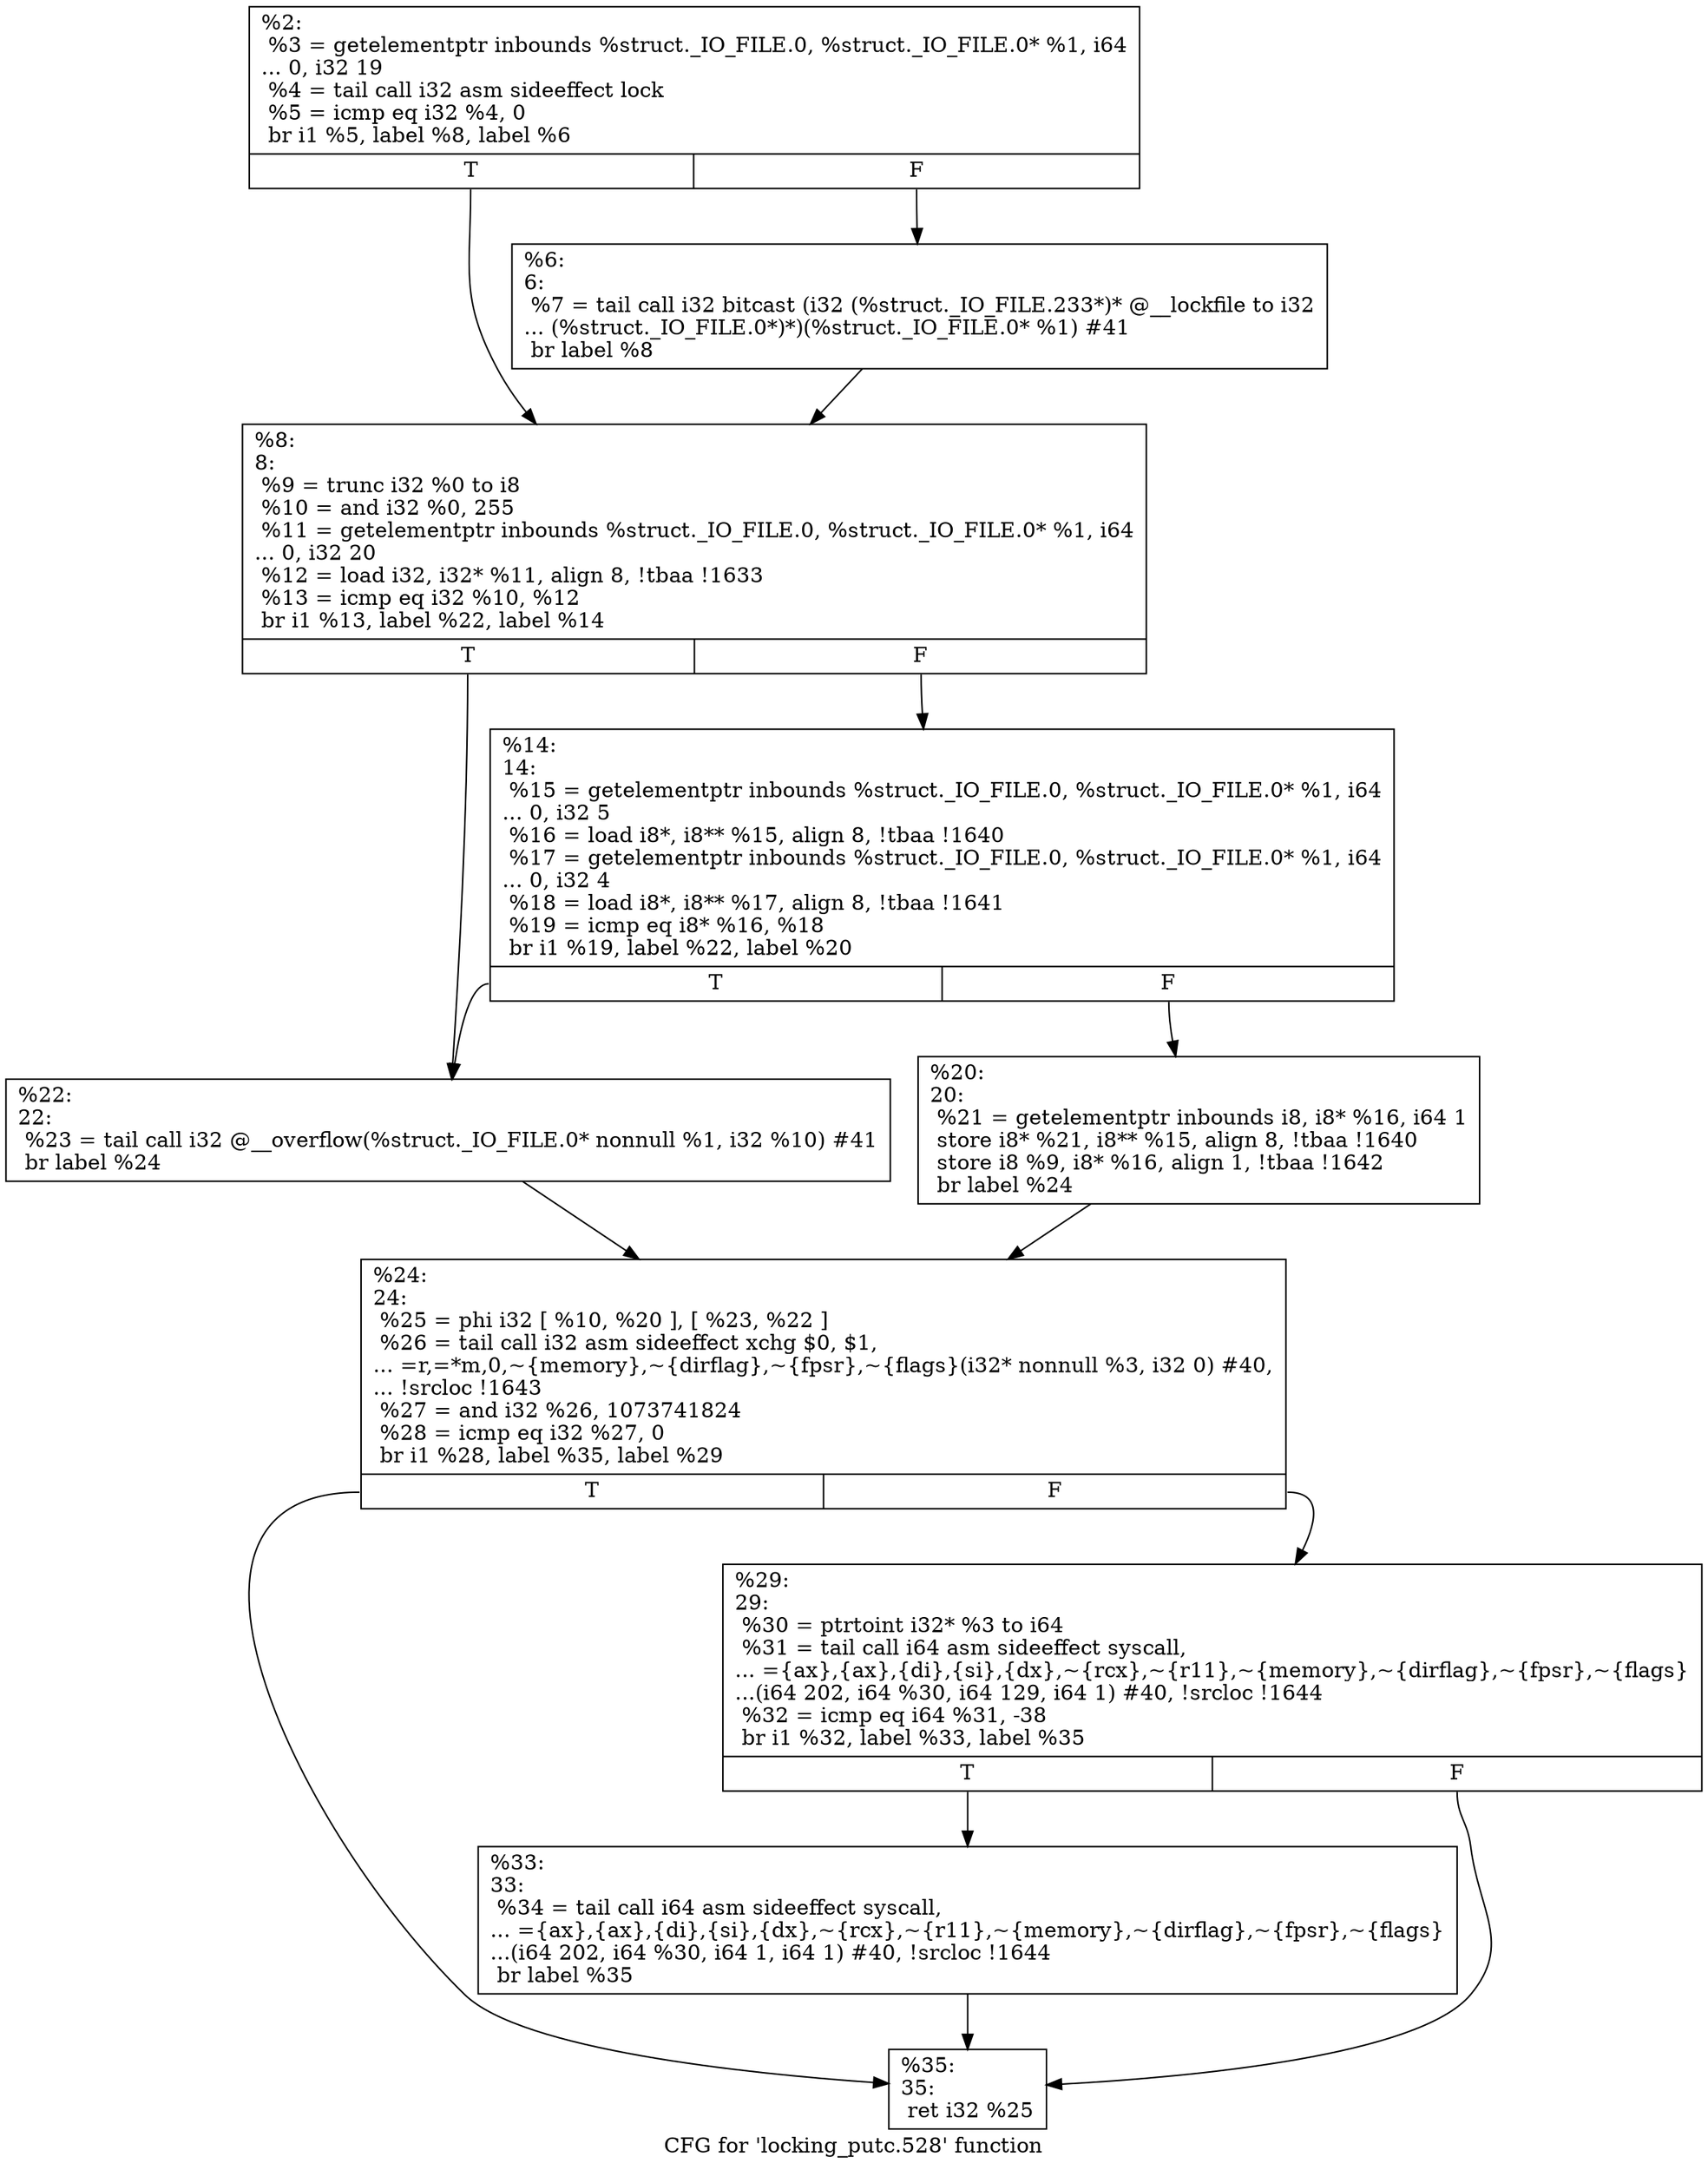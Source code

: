 digraph "CFG for 'locking_putc.528' function" {
	label="CFG for 'locking_putc.528' function";

	Node0x17f5590 [shape=record,label="{%2:\l  %3 = getelementptr inbounds %struct._IO_FILE.0, %struct._IO_FILE.0* %1, i64\l... 0, i32 19\l  %4 = tail call i32 asm sideeffect lock \l  %5 = icmp eq i32 %4, 0\l  br i1 %5, label %8, label %6\l|{<s0>T|<s1>F}}"];
	Node0x17f5590:s0 -> Node0x17f6b60;
	Node0x17f5590:s1 -> Node0x17f6a50;
	Node0x17f6a50 [shape=record,label="{%6:\l6:                                                \l  %7 = tail call i32 bitcast (i32 (%struct._IO_FILE.233*)* @__lockfile to i32\l... (%struct._IO_FILE.0*)*)(%struct._IO_FILE.0* %1) #41\l  br label %8\l}"];
	Node0x17f6a50 -> Node0x17f6b60;
	Node0x17f6b60 [shape=record,label="{%8:\l8:                                                \l  %9 = trunc i32 %0 to i8\l  %10 = and i32 %0, 255\l  %11 = getelementptr inbounds %struct._IO_FILE.0, %struct._IO_FILE.0* %1, i64\l... 0, i32 20\l  %12 = load i32, i32* %11, align 8, !tbaa !1633\l  %13 = icmp eq i32 %10, %12\l  br i1 %13, label %22, label %14\l|{<s0>T|<s1>F}}"];
	Node0x17f6b60:s0 -> Node0x17f6c50;
	Node0x17f6b60:s1 -> Node0x17f6bb0;
	Node0x17f6bb0 [shape=record,label="{%14:\l14:                                               \l  %15 = getelementptr inbounds %struct._IO_FILE.0, %struct._IO_FILE.0* %1, i64\l... 0, i32 5\l  %16 = load i8*, i8** %15, align 8, !tbaa !1640\l  %17 = getelementptr inbounds %struct._IO_FILE.0, %struct._IO_FILE.0* %1, i64\l... 0, i32 4\l  %18 = load i8*, i8** %17, align 8, !tbaa !1641\l  %19 = icmp eq i8* %16, %18\l  br i1 %19, label %22, label %20\l|{<s0>T|<s1>F}}"];
	Node0x17f6bb0:s0 -> Node0x17f6c50;
	Node0x17f6bb0:s1 -> Node0x17f6c00;
	Node0x17f6c00 [shape=record,label="{%20:\l20:                                               \l  %21 = getelementptr inbounds i8, i8* %16, i64 1\l  store i8* %21, i8** %15, align 8, !tbaa !1640\l  store i8 %9, i8* %16, align 1, !tbaa !1642\l  br label %24\l}"];
	Node0x17f6c00 -> Node0x17f6ca0;
	Node0x17f6c50 [shape=record,label="{%22:\l22:                                               \l  %23 = tail call i32 @__overflow(%struct._IO_FILE.0* nonnull %1, i32 %10) #41\l  br label %24\l}"];
	Node0x17f6c50 -> Node0x17f6ca0;
	Node0x17f6ca0 [shape=record,label="{%24:\l24:                                               \l  %25 = phi i32 [ %10, %20 ], [ %23, %22 ]\l  %26 = tail call i32 asm sideeffect xchg $0, $1,\l... =r,=*m,0,~\{memory\},~\{dirflag\},~\{fpsr\},~\{flags\}(i32* nonnull %3, i32 0) #40,\l... !srcloc !1643\l  %27 = and i32 %26, 1073741824\l  %28 = icmp eq i32 %27, 0\l  br i1 %28, label %35, label %29\l|{<s0>T|<s1>F}}"];
	Node0x17f6ca0:s0 -> Node0x17f6d90;
	Node0x17f6ca0:s1 -> Node0x17f6cf0;
	Node0x17f6cf0 [shape=record,label="{%29:\l29:                                               \l  %30 = ptrtoint i32* %3 to i64\l  %31 = tail call i64 asm sideeffect syscall,\l... =\{ax\},\{ax\},\{di\},\{si\},\{dx\},~\{rcx\},~\{r11\},~\{memory\},~\{dirflag\},~\{fpsr\},~\{flags\}\l...(i64 202, i64 %30, i64 129, i64 1) #40, !srcloc !1644\l  %32 = icmp eq i64 %31, -38\l  br i1 %32, label %33, label %35\l|{<s0>T|<s1>F}}"];
	Node0x17f6cf0:s0 -> Node0x17f6d40;
	Node0x17f6cf0:s1 -> Node0x17f6d90;
	Node0x17f6d40 [shape=record,label="{%33:\l33:                                               \l  %34 = tail call i64 asm sideeffect syscall,\l... =\{ax\},\{ax\},\{di\},\{si\},\{dx\},~\{rcx\},~\{r11\},~\{memory\},~\{dirflag\},~\{fpsr\},~\{flags\}\l...(i64 202, i64 %30, i64 1, i64 1) #40, !srcloc !1644\l  br label %35\l}"];
	Node0x17f6d40 -> Node0x17f6d90;
	Node0x17f6d90 [shape=record,label="{%35:\l35:                                               \l  ret i32 %25\l}"];
}
